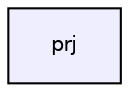 digraph G {
  compound=true
  node [ fontsize="10", fontname="Helvetica"];
  edge [ labelfontsize="10", labelfontname="Helvetica"];
  dir_6b12736df388bd5b32b754ad79e212d6 [shape=box, label="prj", style="filled", fillcolor="#eeeeff", pencolor="black", URL="dir_6b12736df388bd5b32b754ad79e212d6.html"];
}
